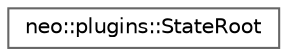 digraph "Graphical Class Hierarchy"
{
 // LATEX_PDF_SIZE
  bgcolor="transparent";
  edge [fontname=Helvetica,fontsize=10,labelfontname=Helvetica,labelfontsize=10];
  node [fontname=Helvetica,fontsize=10,shape=box,height=0.2,width=0.4];
  rankdir="LR";
  Node0 [id="Node000000",label="neo::plugins::StateRoot",height=0.2,width=0.4,color="grey40", fillcolor="white", style="filled",URL="$structneo_1_1plugins_1_1_state_root.html",tooltip="Represents a state root."];
}
